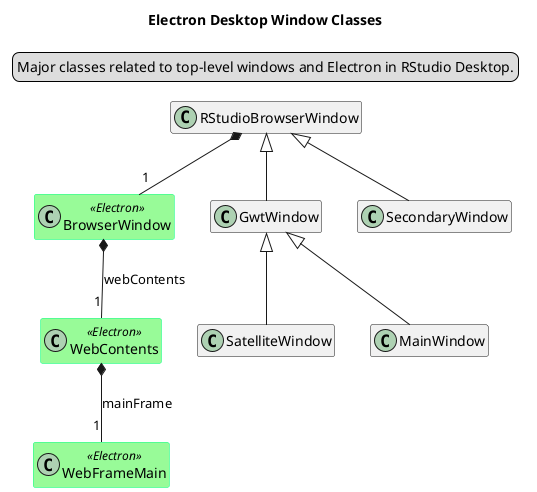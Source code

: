 @startuml
title Electron Desktop Window Classes
legend top center
Major classes related to top-level windows and Electron in RStudio Desktop.
endlegend

hide empty members

skinparam class {
BackgroundColor<<Electron>> PaleGreen
BorderColor<<Electron>> SpringGreen
}

class BrowserWindow << Electron >>
class WebContents << Electron >>
class WebFrameMain << Electron >>

BrowserWindow *-- "1" WebContents : webContents
WebContents *-- "1" WebFrameMain : mainFrame

class RStudioBrowserWindow 
class GwtWindow extends RStudioBrowserWindow
class SecondaryWindow extends RStudioBrowserWindow
class SatelliteWindow extends GwtWindow
class MainWindow extends GwtWindow

RStudioBrowserWindow *-- "1" BrowserWindow

@enduml
